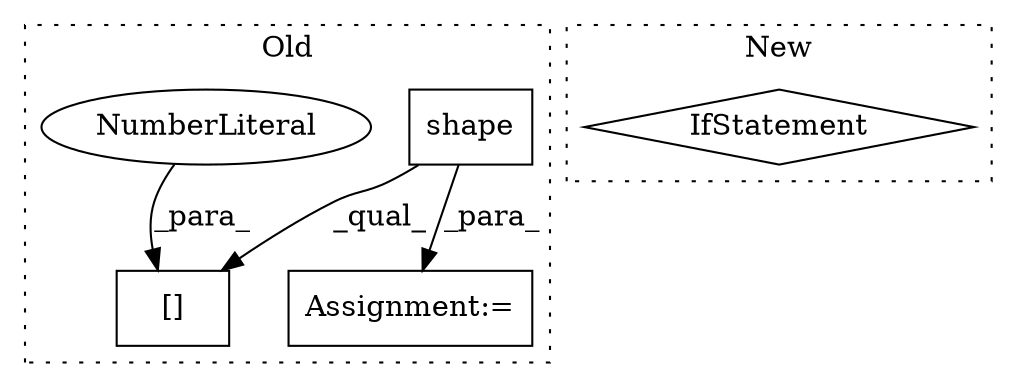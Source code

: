 digraph G {
subgraph cluster0 {
1 [label="shape" a="32" s="12625,12643" l="6,1" shape="box"];
3 [label="Assignment:=" a="7" s="12591" l="1" shape="box"];
4 [label="[]" a="2" s="12614,12646" l="31,1" shape="box"];
5 [label="NumberLiteral" a="34" s="12645" l="1" shape="ellipse"];
label = "Old";
style="dotted";
}
subgraph cluster1 {
2 [label="IfStatement" a="25" s="12937,12950" l="4,2" shape="diamond"];
label = "New";
style="dotted";
}
1 -> 3 [label="_para_"];
1 -> 4 [label="_qual_"];
5 -> 4 [label="_para_"];
}